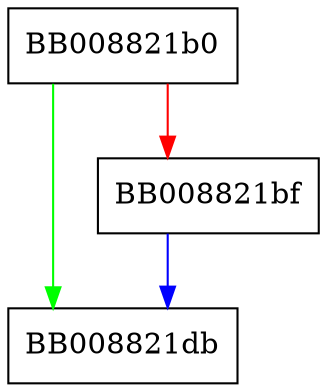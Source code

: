 digraph _IO_free_backup_area {
  node [shape="box"];
  graph [splines=ortho];
  BB008821b0 -> BB008821db [color="green"];
  BB008821b0 -> BB008821bf [color="red"];
  BB008821bf -> BB008821db [color="blue"];
}
